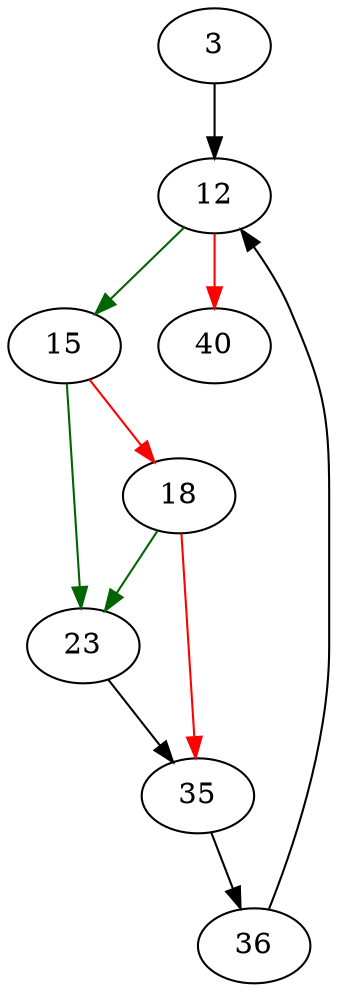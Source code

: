strict digraph "reindexTable" {
	// Node definitions.
	3 [entry=true];
	12;
	15;
	40;
	23;
	18;
	35;
	36;

	// Edge definitions.
	3 -> 12;
	12 -> 15 [
		color=darkgreen
		cond=true
	];
	12 -> 40 [
		color=red
		cond=false
	];
	15 -> 23 [
		color=darkgreen
		cond=true
	];
	15 -> 18 [
		color=red
		cond=false
	];
	23 -> 35;
	18 -> 23 [
		color=darkgreen
		cond=true
	];
	18 -> 35 [
		color=red
		cond=false
	];
	35 -> 36;
	36 -> 12;
}